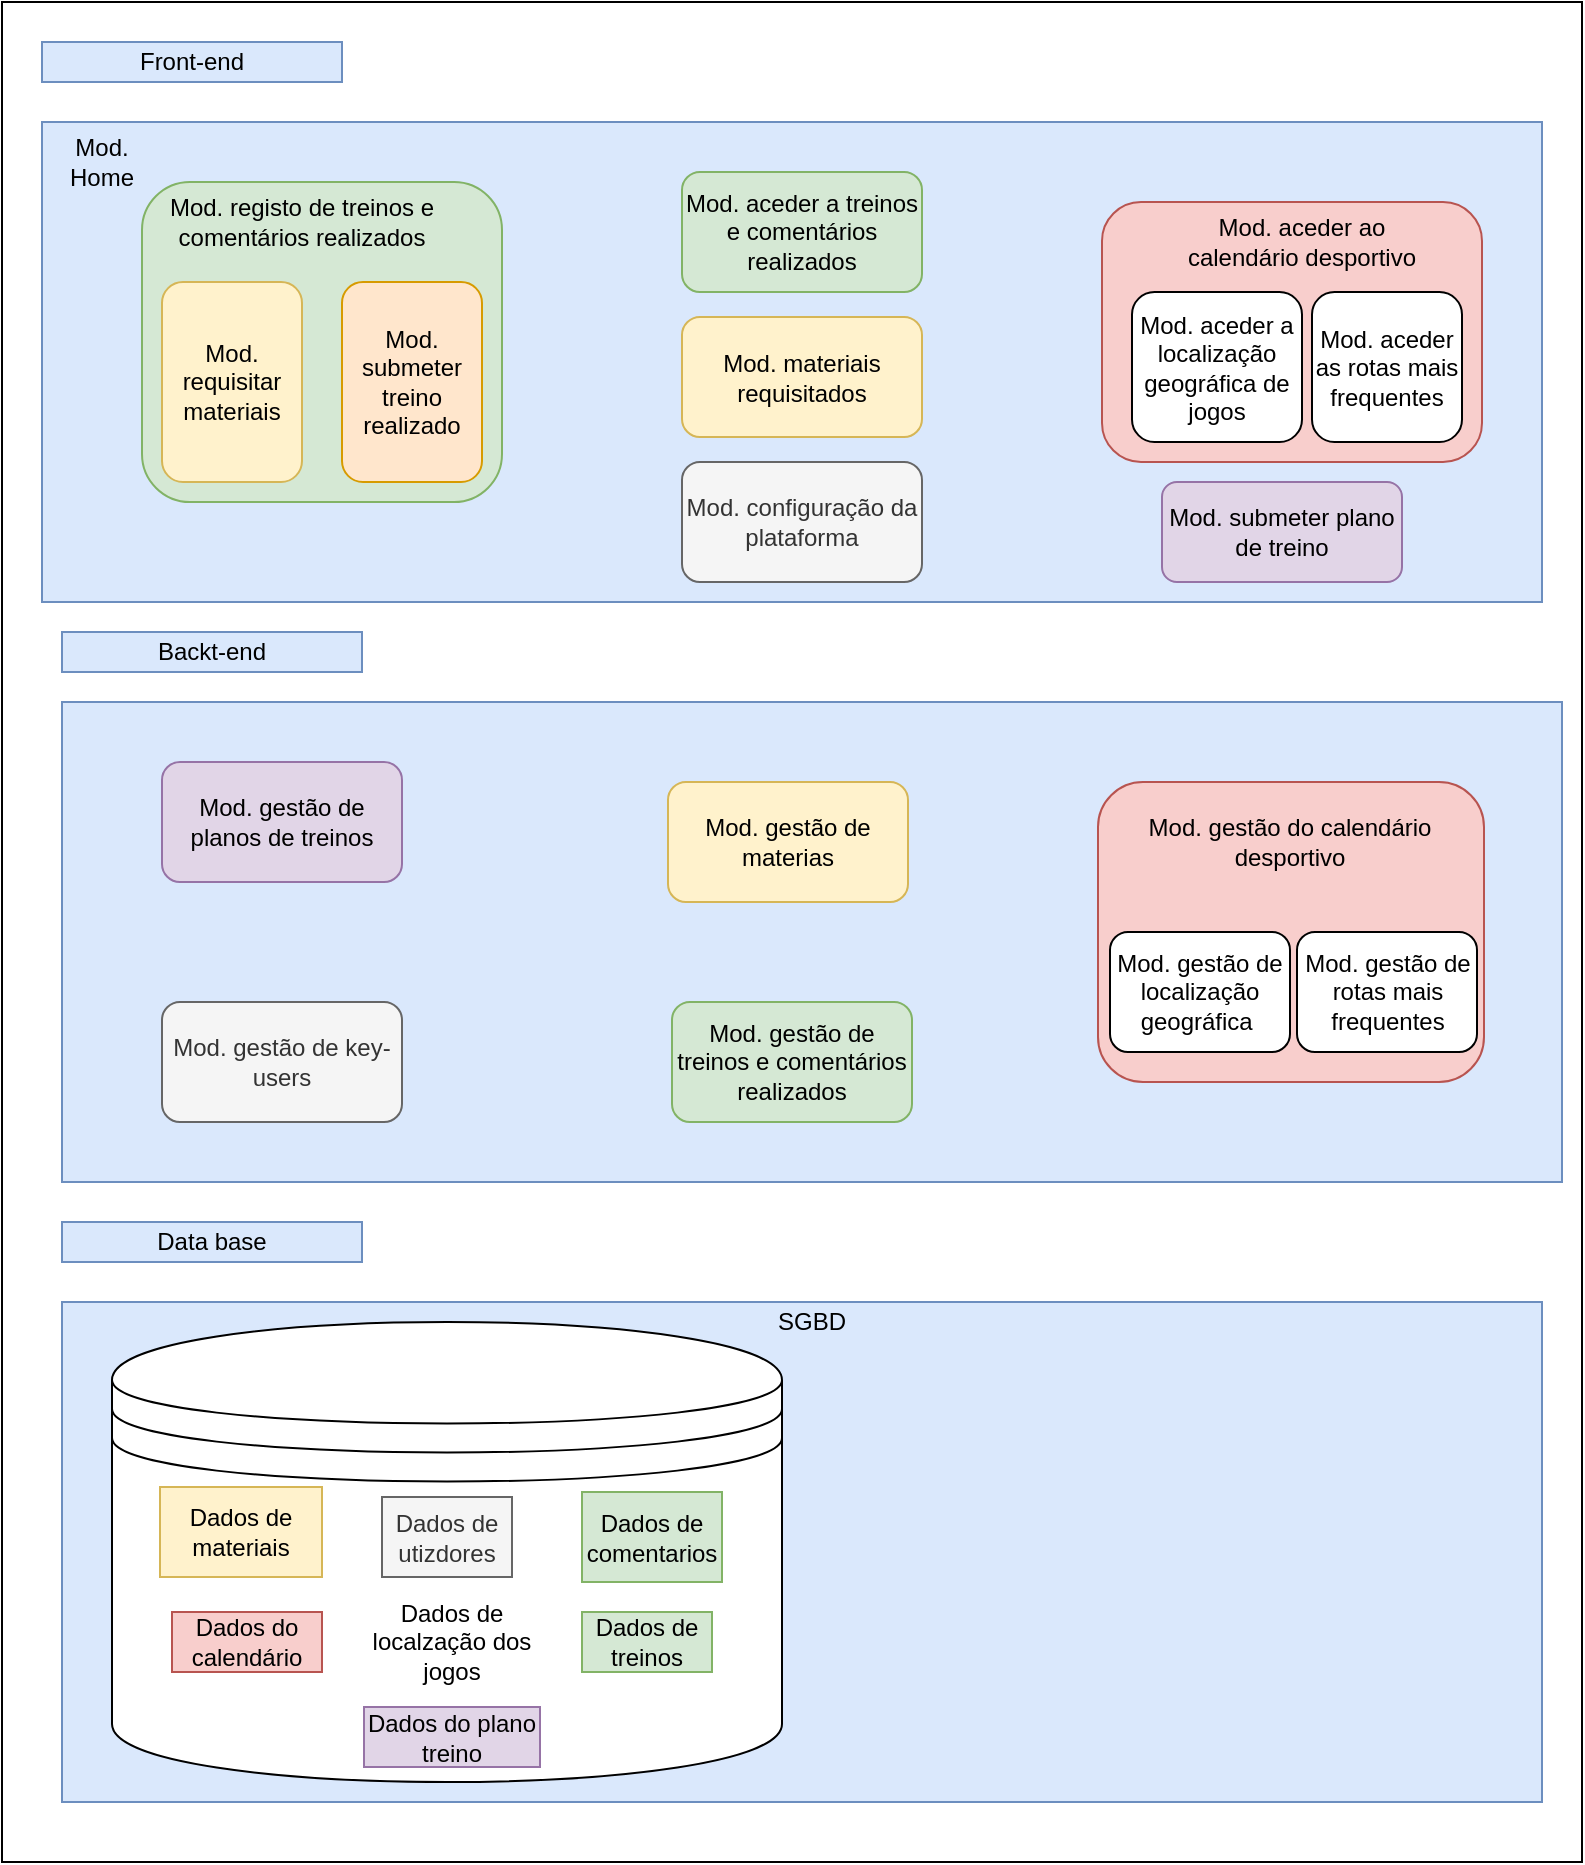 <mxfile version="12.2.6" type="device" pages="1"><diagram id="ecu35eCrPH-c3xKnf9FD" name="Page-1"><mxGraphModel dx="1198" dy="707" grid="1" gridSize="10" guides="1" tooltips="1" connect="1" arrows="1" fold="1" page="1" pageScale="1" pageWidth="827" pageHeight="1169" math="0" shadow="0"><root><mxCell id="0"/><mxCell id="1" parent="0"/><mxCell id="sMcu5S0DDH_pW1TvDgsV-30" style="edgeStyle=orthogonalEdgeStyle;rounded=0;orthogonalLoop=1;jettySize=auto;html=1;" edge="1" parent="1"><mxGeometry relative="1" as="geometry"><mxPoint x="415" y="890" as="targetPoint"/><mxPoint x="415" y="910" as="sourcePoint"/></mxGeometry></mxCell><mxCell id="sMcu5S0DDH_pW1TvDgsV-1" value="" style="rounded=0;whiteSpace=wrap;html=1;" vertex="1" parent="1"><mxGeometry x="20" y="10" width="790" height="930" as="geometry"/></mxCell><mxCell id="sMcu5S0DDH_pW1TvDgsV-2" value="" style="rounded=0;whiteSpace=wrap;html=1;fillColor=#dae8fc;strokeColor=#6c8ebf;" vertex="1" parent="1"><mxGeometry x="40" y="70" width="750" height="240" as="geometry"/></mxCell><mxCell id="sMcu5S0DDH_pW1TvDgsV-3" value="Mod. Home" style="text;html=1;strokeColor=none;fillColor=none;align=center;verticalAlign=middle;whiteSpace=wrap;rounded=0;" vertex="1" parent="1"><mxGeometry x="50" y="80" width="40" height="20" as="geometry"/></mxCell><mxCell id="sMcu5S0DDH_pW1TvDgsV-4" value="" style="rounded=1;whiteSpace=wrap;html=1;fillColor=#d5e8d4;strokeColor=#82b366;" vertex="1" parent="1"><mxGeometry x="90" y="100" width="180" height="160" as="geometry"/></mxCell><mxCell id="sMcu5S0DDH_pW1TvDgsV-5" value="Mod. aceder a treinos e comentários realizados&lt;br&gt;" style="rounded=1;whiteSpace=wrap;html=1;fillColor=#d5e8d4;strokeColor=#82b366;" vertex="1" parent="1"><mxGeometry x="360" y="95" width="120" height="60" as="geometry"/></mxCell><mxCell id="sMcu5S0DDH_pW1TvDgsV-6" value="Mod. materiais requisitados&lt;br&gt;" style="rounded=1;whiteSpace=wrap;html=1;fillColor=#fff2cc;strokeColor=#d6b656;" vertex="1" parent="1"><mxGeometry x="360" y="167.5" width="120" height="60" as="geometry"/></mxCell><mxCell id="sMcu5S0DDH_pW1TvDgsV-7" value="" style="rounded=1;whiteSpace=wrap;html=1;fillColor=#f8cecc;strokeColor=#b85450;" vertex="1" parent="1"><mxGeometry x="570" y="110" width="190" height="130" as="geometry"/></mxCell><mxCell id="sMcu5S0DDH_pW1TvDgsV-11" value="Mod. requisitar materiais" style="rounded=1;whiteSpace=wrap;html=1;fillColor=#fff2cc;strokeColor=#d6b656;" vertex="1" parent="1"><mxGeometry x="100" y="150" width="70" height="100" as="geometry"/></mxCell><mxCell id="sMcu5S0DDH_pW1TvDgsV-12" value="Mod. submeter treino realizado" style="rounded=1;whiteSpace=wrap;html=1;fillColor=#ffe6cc;strokeColor=#d79b00;" vertex="1" parent="1"><mxGeometry x="190" y="150" width="70" height="100" as="geometry"/></mxCell><mxCell id="sMcu5S0DDH_pW1TvDgsV-15" value="Mod. aceder ao calendário desportivo" style="text;html=1;strokeColor=none;fillColor=none;align=center;verticalAlign=middle;whiteSpace=wrap;rounded=0;" vertex="1" parent="1"><mxGeometry x="600" y="120" width="140" height="20" as="geometry"/></mxCell><mxCell id="sMcu5S0DDH_pW1TvDgsV-16" value="Mod. registo de treinos e comentários realizados" style="text;html=1;strokeColor=none;fillColor=none;align=center;verticalAlign=middle;whiteSpace=wrap;rounded=0;" vertex="1" parent="1"><mxGeometry x="100" y="110" width="140" height="20" as="geometry"/></mxCell><mxCell id="sMcu5S0DDH_pW1TvDgsV-17" value="Mod. aceder a localização geográfica de jogos" style="rounded=1;whiteSpace=wrap;html=1;" vertex="1" parent="1"><mxGeometry x="585" y="155" width="85" height="75" as="geometry"/></mxCell><mxCell id="sMcu5S0DDH_pW1TvDgsV-18" value="Mod. aceder as rotas mais frequentes" style="rounded=1;whiteSpace=wrap;html=1;" vertex="1" parent="1"><mxGeometry x="675" y="155" width="75" height="75" as="geometry"/></mxCell><mxCell id="sMcu5S0DDH_pW1TvDgsV-19" value="Front-end&lt;br&gt;" style="text;html=1;strokeColor=#6c8ebf;fillColor=#dae8fc;align=center;verticalAlign=middle;whiteSpace=wrap;rounded=0;" vertex="1" parent="1"><mxGeometry x="40" y="30" width="150" height="20" as="geometry"/></mxCell><mxCell id="sMcu5S0DDH_pW1TvDgsV-20" value="Backt-end" style="text;html=1;strokeColor=#6c8ebf;fillColor=#dae8fc;align=center;verticalAlign=middle;whiteSpace=wrap;rounded=0;" vertex="1" parent="1"><mxGeometry x="50" y="325" width="150" height="20" as="geometry"/></mxCell><mxCell id="sMcu5S0DDH_pW1TvDgsV-21" value="" style="rounded=0;whiteSpace=wrap;html=1;fontStyle=1;fillColor=#dae8fc;strokeColor=#6c8ebf;" vertex="1" parent="1"><mxGeometry x="50" y="360" width="750" height="240" as="geometry"/></mxCell><mxCell id="sMcu5S0DDH_pW1TvDgsV-22" value="Mod. gestão de planos de treinos" style="rounded=1;whiteSpace=wrap;html=1;fillColor=#e1d5e7;strokeColor=#9673a6;" vertex="1" parent="1"><mxGeometry x="100" y="390" width="120" height="60" as="geometry"/></mxCell><mxCell id="sMcu5S0DDH_pW1TvDgsV-23" value="Mod. gestão de materias&lt;br&gt;" style="rounded=1;whiteSpace=wrap;html=1;fillColor=#fff2cc;strokeColor=#d6b656;" vertex="1" parent="1"><mxGeometry x="353" y="400" width="120" height="60" as="geometry"/></mxCell><mxCell id="sMcu5S0DDH_pW1TvDgsV-25" value="Mod. gestão de key-users&lt;br&gt;" style="rounded=1;whiteSpace=wrap;html=1;fillColor=#f5f5f5;strokeColor=#666666;fontColor=#333333;" vertex="1" parent="1"><mxGeometry x="100" y="510" width="120" height="60" as="geometry"/></mxCell><mxCell id="sMcu5S0DDH_pW1TvDgsV-26" value="" style="rounded=1;whiteSpace=wrap;html=1;fillColor=#f8cecc;strokeColor=#b85450;" vertex="1" parent="1"><mxGeometry x="568" y="400" width="193" height="150" as="geometry"/></mxCell><mxCell id="sMcu5S0DDH_pW1TvDgsV-27" value="Mod. gestão de treinos e comentários&lt;br&gt;realizados&lt;br&gt;" style="rounded=1;whiteSpace=wrap;html=1;fillColor=#d5e8d4;strokeColor=#82b366;" vertex="1" parent="1"><mxGeometry x="355" y="510" width="120" height="60" as="geometry"/></mxCell><mxCell id="sMcu5S0DDH_pW1TvDgsV-28" value="Data base" style="text;html=1;strokeColor=#6c8ebf;fillColor=#dae8fc;align=center;verticalAlign=middle;whiteSpace=wrap;rounded=0;" vertex="1" parent="1"><mxGeometry x="50" y="620" width="150" height="20" as="geometry"/></mxCell><mxCell id="sMcu5S0DDH_pW1TvDgsV-29" value="" style="rounded=0;whiteSpace=wrap;html=1;fillColor=#dae8fc;strokeColor=#6c8ebf;" vertex="1" parent="1"><mxGeometry x="50" y="660" width="740" height="250" as="geometry"/></mxCell><mxCell id="sMcu5S0DDH_pW1TvDgsV-31" value="Mod. configuração da plataforma&lt;br&gt;" style="rounded=1;whiteSpace=wrap;html=1;fillColor=#f5f5f5;strokeColor=#666666;fontColor=#333333;" vertex="1" parent="1"><mxGeometry x="360" y="240" width="120" height="60" as="geometry"/></mxCell><mxCell id="sMcu5S0DDH_pW1TvDgsV-37" value="Mod. gestão do calendário desportivo" style="text;html=1;strokeColor=none;fillColor=none;align=center;verticalAlign=middle;whiteSpace=wrap;rounded=0;" vertex="1" parent="1"><mxGeometry x="588" y="420" width="152" height="20" as="geometry"/></mxCell><mxCell id="sMcu5S0DDH_pW1TvDgsV-38" value="Mod. gestão de localização geográfica&amp;nbsp;" style="rounded=1;whiteSpace=wrap;html=1;" vertex="1" parent="1"><mxGeometry x="574" y="475" width="90" height="60" as="geometry"/></mxCell><mxCell id="sMcu5S0DDH_pW1TvDgsV-39" value="Mod. gestão de rotas mais frequentes" style="rounded=1;whiteSpace=wrap;html=1;" vertex="1" parent="1"><mxGeometry x="667.5" y="475" width="90" height="60" as="geometry"/></mxCell><mxCell id="sMcu5S0DDH_pW1TvDgsV-40" value="" style="shape=datastore;whiteSpace=wrap;html=1;" vertex="1" parent="1"><mxGeometry x="75" y="670" width="335" height="230" as="geometry"/></mxCell><mxCell id="sMcu5S0DDH_pW1TvDgsV-41" value="SGBD" style="text;html=1;strokeColor=none;fillColor=none;align=center;verticalAlign=middle;whiteSpace=wrap;rounded=0;" vertex="1" parent="1"><mxGeometry x="405" y="660" width="40" height="20" as="geometry"/></mxCell><mxCell id="sMcu5S0DDH_pW1TvDgsV-42" value="Dados de utizdores" style="text;html=1;strokeColor=#666666;fillColor=#f5f5f5;align=center;verticalAlign=middle;whiteSpace=wrap;rounded=0;fontColor=#333333;" vertex="1" parent="1"><mxGeometry x="210" y="757.5" width="65" height="40" as="geometry"/></mxCell><mxCell id="sMcu5S0DDH_pW1TvDgsV-45" value="Dados de materiais" style="text;html=1;strokeColor=#d6b656;fillColor=#fff2cc;align=center;verticalAlign=middle;whiteSpace=wrap;rounded=0;" vertex="1" parent="1"><mxGeometry x="99" y="752.5" width="81" height="45" as="geometry"/></mxCell><mxCell id="sMcu5S0DDH_pW1TvDgsV-46" value="Dados do calendário" style="text;html=1;strokeColor=#b85450;fillColor=#f8cecc;align=center;verticalAlign=middle;whiteSpace=wrap;rounded=0;" vertex="1" parent="1"><mxGeometry x="105" y="815" width="75" height="30" as="geometry"/></mxCell><mxCell id="sMcu5S0DDH_pW1TvDgsV-47" value="Dados de localzação dos jogos" style="text;html=1;align=center;verticalAlign=middle;whiteSpace=wrap;rounded=0;" vertex="1" parent="1"><mxGeometry x="190" y="810" width="110" height="40" as="geometry"/></mxCell><mxCell id="sMcu5S0DDH_pW1TvDgsV-65" value="Dados de comentarios&lt;br&gt;" style="text;html=1;strokeColor=#82b366;fillColor=#d5e8d4;align=center;verticalAlign=middle;whiteSpace=wrap;rounded=0;" vertex="1" parent="1"><mxGeometry x="310" y="755" width="70" height="45" as="geometry"/></mxCell><mxCell id="sMcu5S0DDH_pW1TvDgsV-66" style="edgeStyle=orthogonalEdgeStyle;rounded=0;orthogonalLoop=1;jettySize=auto;html=1;exitX=0.5;exitY=1;exitDx=0;exitDy=0;" edge="1" parent="1" source="sMcu5S0DDH_pW1TvDgsV-65" target="sMcu5S0DDH_pW1TvDgsV-65"><mxGeometry relative="1" as="geometry"/></mxCell><mxCell id="sMcu5S0DDH_pW1TvDgsV-67" value="Dados de treinos&lt;br&gt;" style="text;html=1;strokeColor=#82b366;fillColor=#d5e8d4;align=center;verticalAlign=middle;whiteSpace=wrap;rounded=0;" vertex="1" parent="1"><mxGeometry x="310" y="815" width="65" height="30" as="geometry"/></mxCell><mxCell id="sMcu5S0DDH_pW1TvDgsV-69" value="Mod. submeter plano de treino" style="rounded=1;whiteSpace=wrap;html=1;fillColor=#e1d5e7;strokeColor=#9673a6;" vertex="1" parent="1"><mxGeometry x="600" y="250" width="120" height="50" as="geometry"/></mxCell><mxCell id="sMcu5S0DDH_pW1TvDgsV-70" value="Dados do plano treino" style="text;html=1;strokeColor=#9673a6;fillColor=#e1d5e7;align=center;verticalAlign=middle;whiteSpace=wrap;rounded=0;" vertex="1" parent="1"><mxGeometry x="201" y="862.5" width="88" height="30" as="geometry"/></mxCell></root></mxGraphModel></diagram></mxfile>
